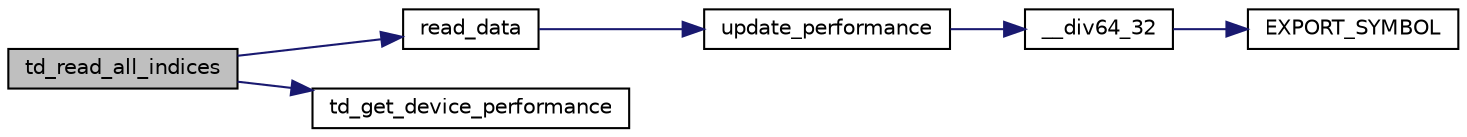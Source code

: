 digraph "td_read_all_indices"
{
  edge [fontname="Helvetica",fontsize="10",labelfontname="Helvetica",labelfontsize="10"];
  node [fontname="Helvetica",fontsize="10",shape=record];
  rankdir="LR";
  Node1 [label="td_read_all_indices",height=0.2,width=0.4,color="black", fillcolor="grey75", style="filled", fontcolor="black"];
  Node1 -> Node2 [color="midnightblue",fontsize="10",style="solid",fontname="Helvetica"];
  Node2 [label="read_data",height=0.2,width=0.4,color="black", fillcolor="white", style="filled",URL="$tdisk__device__operations_8h.html#aef5a276b75fc3125ea4ba57e59031cf0",tooltip="Generic function that reads data from a device. "];
  Node2 -> Node3 [color="midnightblue",fontsize="10",style="solid",fontname="Helvetica"];
  Node3 [label="update_performance",height=0.2,width=0.4,color="black", fillcolor="white", style="filled",URL="$tdisk__performance_8h.html#ae00201ef33f2b28f394b7e60f29f1452",tooltip="This function updates the performance data of the given performacen data. "];
  Node3 -> Node4 [color="midnightblue",fontsize="10",style="solid",fontname="Helvetica"];
  Node4 [label="__div64_32",height=0.2,width=0.4,color="black", fillcolor="white", style="filled",URL="$helpers_8c.html#aff7dbb9c60a4d1c2a3648918d7d083e6"];
  Node4 -> Node5 [color="midnightblue",fontsize="10",style="solid",fontname="Helvetica"];
  Node5 [label="EXPORT_SYMBOL",height=0.2,width=0.4,color="black", fillcolor="white", style="filled",URL="$helpers_8c.html#a6b260ca72a53d15fc7e64d9b70d46d96"];
  Node1 -> Node6 [color="midnightblue",fontsize="10",style="solid",fontname="Helvetica"];
  Node6 [label="td_get_device_performance",height=0.2,width=0.4,color="black", fillcolor="white", style="filled",URL="$tdisk_8c.html#ad0f70cbc430d47e38c5ea47fbfb15471",tooltip="This is the heuristic function that calculates the speed of a device. "];
}
